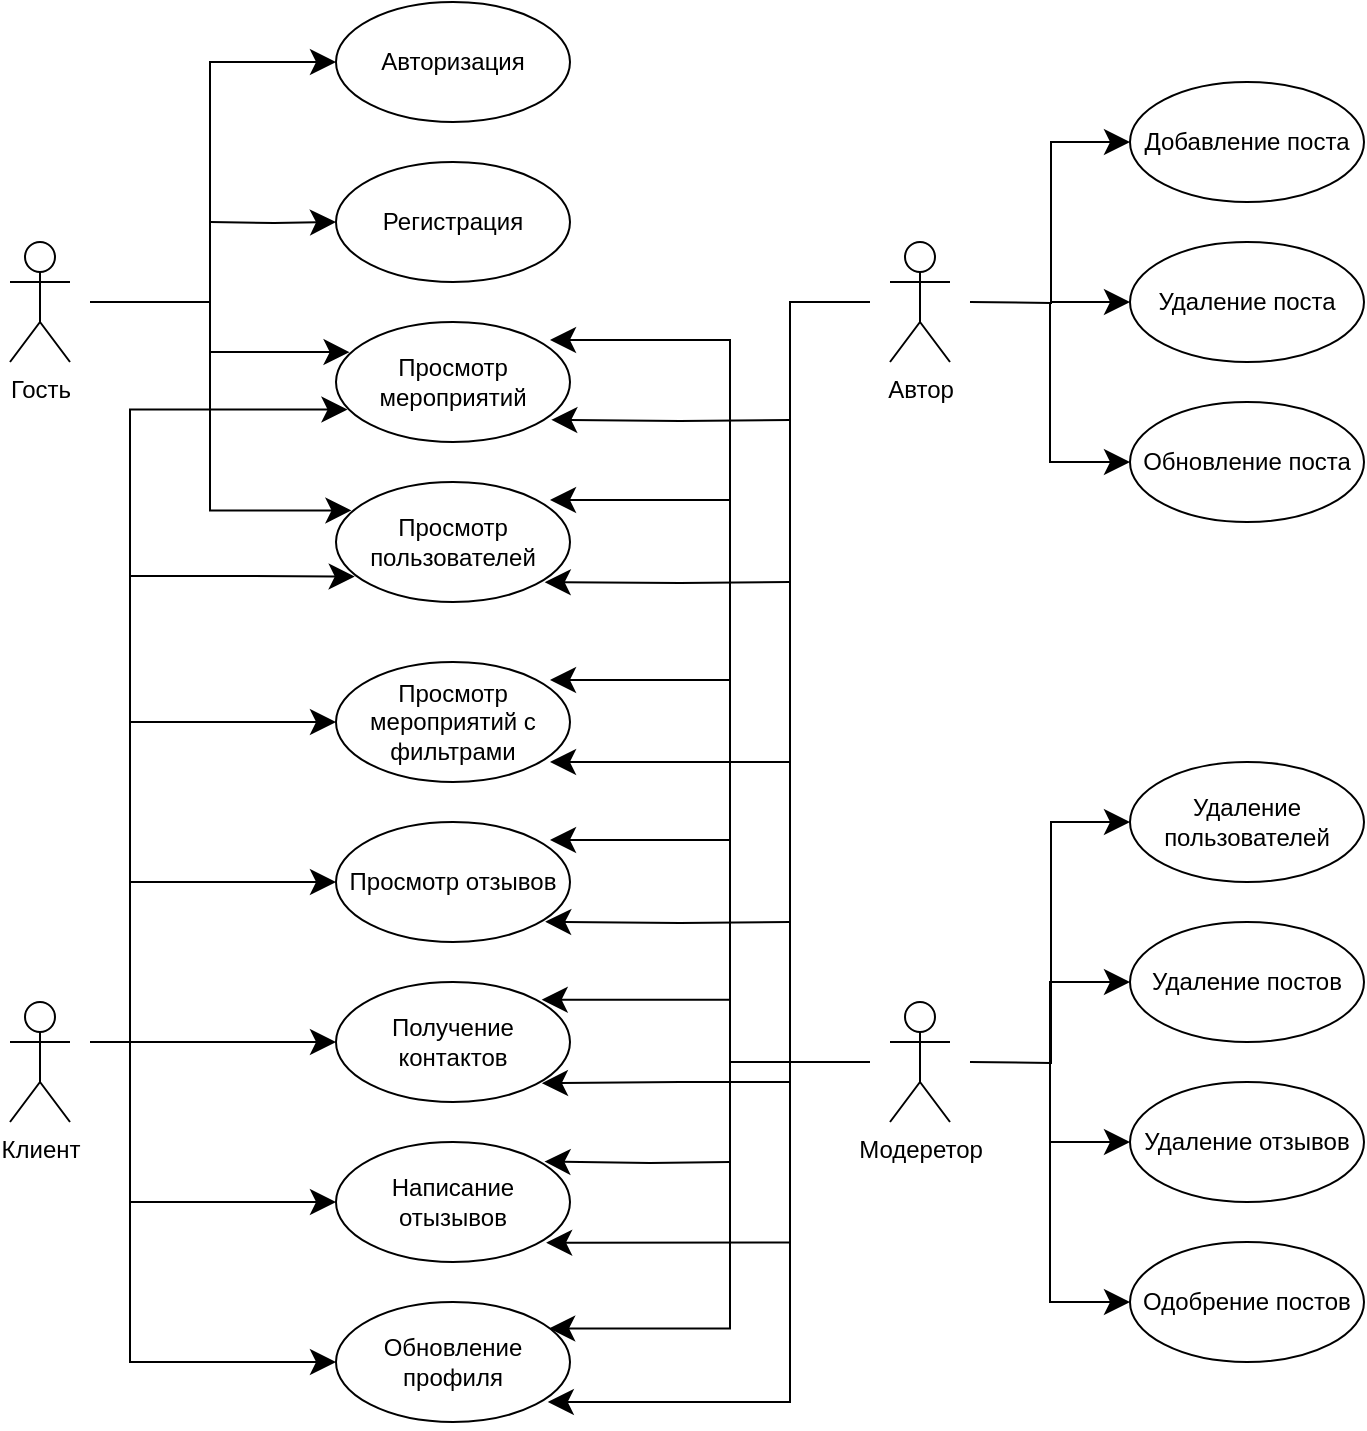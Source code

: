 <mxfile version="20.5.3" type="device" pages="2"><diagram id="mJJqGLY-tvg4qP6r5xAe" name="Use-Case"><mxGraphModel dx="1887" dy="951" grid="1" gridSize="10" guides="1" tooltips="1" connect="1" arrows="1" fold="1" page="1" pageScale="1" pageWidth="827" pageHeight="1169" math="0" shadow="0"><root><mxCell id="0"/><mxCell id="1" parent="0"/><mxCell id="DPF3R3ZALjxUbZkAUMjb-6" style="edgeStyle=orthogonalEdgeStyle;rounded=0;orthogonalLoop=1;jettySize=auto;html=1;entryX=0;entryY=0.5;entryDx=0;entryDy=0;fontSize=14;endArrow=classic;endFill=1;endSize=10;" edge="1" parent="1" target="H9WDdU2ECyKcGZCjMmnf-1"><mxGeometry relative="1" as="geometry"><mxPoint x="110" y="160" as="sourcePoint"/><Array as="points"><mxPoint x="170" y="160"/><mxPoint x="170" y="40"/></Array></mxGeometry></mxCell><mxCell id="DnrsnAbvESjEPeXWFnnx-15" value="Гость" style="shape=umlActor;verticalLabelPosition=bottom;verticalAlign=top;html=1;" parent="1" vertex="1"><mxGeometry x="70" y="130" width="30" height="60" as="geometry"/></mxCell><mxCell id="H9WDdU2ECyKcGZCjMmnf-1" value="Авторизация" style="ellipse;whiteSpace=wrap;html=1;" parent="1" vertex="1"><mxGeometry x="233" y="10" width="117" height="60" as="geometry"/></mxCell><mxCell id="DPF3R3ZALjxUbZkAUMjb-3" value="Регистрация" style="ellipse;whiteSpace=wrap;html=1;" vertex="1" parent="1"><mxGeometry x="233" y="90" width="117" height="60" as="geometry"/></mxCell><mxCell id="DPF3R3ZALjxUbZkAUMjb-4" value="Просмотр мероприятий" style="ellipse;whiteSpace=wrap;html=1;" vertex="1" parent="1"><mxGeometry x="233" y="170" width="117" height="60" as="geometry"/></mxCell><mxCell id="DPF3R3ZALjxUbZkAUMjb-5" value="Просмотр пользователей" style="ellipse;whiteSpace=wrap;html=1;" vertex="1" parent="1"><mxGeometry x="233" y="250" width="117" height="60" as="geometry"/></mxCell><mxCell id="DPF3R3ZALjxUbZkAUMjb-7" value="" style="endArrow=classic;html=1;rounded=0;fontSize=14;endSize=10;entryX=0;entryY=0.5;entryDx=0;entryDy=0;edgeStyle=orthogonalEdgeStyle;" edge="1" parent="1" target="DPF3R3ZALjxUbZkAUMjb-3"><mxGeometry width="50" height="50" relative="1" as="geometry"><mxPoint x="170" y="120" as="sourcePoint"/><mxPoint x="230" y="100" as="targetPoint"/></mxGeometry></mxCell><mxCell id="DPF3R3ZALjxUbZkAUMjb-9" value="" style="endArrow=classic;html=1;rounded=0;fontSize=14;endSize=10;entryX=0.066;entryY=0.237;entryDx=0;entryDy=0;edgeStyle=orthogonalEdgeStyle;entryPerimeter=0;" edge="1" parent="1" target="DPF3R3ZALjxUbZkAUMjb-5"><mxGeometry width="50" height="50" relative="1" as="geometry"><mxPoint x="170" y="160" as="sourcePoint"/><mxPoint x="210" y="220" as="targetPoint"/><Array as="points"><mxPoint x="170" y="264"/></Array></mxGeometry></mxCell><mxCell id="DPF3R3ZALjxUbZkAUMjb-10" value="Клиент" style="shape=umlActor;verticalLabelPosition=bottom;verticalAlign=top;html=1;" vertex="1" parent="1"><mxGeometry x="70" y="510" width="30" height="60" as="geometry"/></mxCell><mxCell id="DPF3R3ZALjxUbZkAUMjb-11" value="Просмотр отзывов" style="ellipse;whiteSpace=wrap;html=1;" vertex="1" parent="1"><mxGeometry x="233" y="420" width="117" height="60" as="geometry"/></mxCell><mxCell id="DPF3R3ZALjxUbZkAUMjb-12" value="Получение контактов" style="ellipse;whiteSpace=wrap;html=1;" vertex="1" parent="1"><mxGeometry x="233" y="500" width="117" height="60" as="geometry"/></mxCell><mxCell id="DPF3R3ZALjxUbZkAUMjb-13" value="Написание отызывов" style="ellipse;whiteSpace=wrap;html=1;" vertex="1" parent="1"><mxGeometry x="233" y="580" width="117" height="60" as="geometry"/></mxCell><mxCell id="DPF3R3ZALjxUbZkAUMjb-14" value="Просмотр мероприятий с фильтрами" style="ellipse;whiteSpace=wrap;html=1;" vertex="1" parent="1"><mxGeometry x="233" y="340" width="117" height="60" as="geometry"/></mxCell><mxCell id="DPF3R3ZALjxUbZkAUMjb-15" value="Обновление профиля" style="ellipse;whiteSpace=wrap;html=1;" vertex="1" parent="1"><mxGeometry x="233" y="660" width="117" height="60" as="geometry"/></mxCell><mxCell id="DPF3R3ZALjxUbZkAUMjb-16" value="" style="endArrow=classic;html=1;rounded=0;fontSize=14;endSize=10;edgeStyle=orthogonalEdgeStyle;entryX=0.049;entryY=0.73;entryDx=0;entryDy=0;entryPerimeter=0;" edge="1" parent="1" target="DPF3R3ZALjxUbZkAUMjb-4"><mxGeometry width="50" height="50" relative="1" as="geometry"><mxPoint x="110" y="530" as="sourcePoint"/><mxPoint x="200" y="240" as="targetPoint"/><Array as="points"><mxPoint x="110" y="530"/><mxPoint x="130" y="530"/><mxPoint x="130" y="214"/></Array></mxGeometry></mxCell><mxCell id="DPF3R3ZALjxUbZkAUMjb-19" value="" style="endArrow=classic;html=1;rounded=0;fontSize=14;endSize=10;entryX=0.058;entryY=0.251;entryDx=0;entryDy=0;edgeStyle=orthogonalEdgeStyle;entryPerimeter=0;" edge="1" parent="1" target="DPF3R3ZALjxUbZkAUMjb-4"><mxGeometry width="50" height="50" relative="1" as="geometry"><mxPoint x="170" y="185" as="sourcePoint"/><mxPoint x="220" y="170" as="targetPoint"/><Array as="points"><mxPoint x="210" y="185"/></Array></mxGeometry></mxCell><mxCell id="DPF3R3ZALjxUbZkAUMjb-20" value="" style="endArrow=classic;html=1;rounded=0;fontSize=14;endSize=10;entryX=0.08;entryY=0.788;entryDx=0;entryDy=0;entryPerimeter=0;edgeStyle=orthogonalEdgeStyle;" edge="1" parent="1" target="DPF3R3ZALjxUbZkAUMjb-5"><mxGeometry width="50" height="50" relative="1" as="geometry"><mxPoint x="130" y="300" as="sourcePoint"/><mxPoint x="150" y="320" as="targetPoint"/><Array as="points"><mxPoint x="130" y="297"/><mxPoint x="182" y="297"/></Array></mxGeometry></mxCell><mxCell id="DPF3R3ZALjxUbZkAUMjb-21" value="" style="endArrow=classic;html=1;rounded=0;fontSize=14;endSize=10;entryX=0;entryY=0.5;entryDx=0;entryDy=0;" edge="1" parent="1" target="DPF3R3ZALjxUbZkAUMjb-14"><mxGeometry width="50" height="50" relative="1" as="geometry"><mxPoint x="130" y="370" as="sourcePoint"/><mxPoint x="290" y="400" as="targetPoint"/></mxGeometry></mxCell><mxCell id="DPF3R3ZALjxUbZkAUMjb-22" value="" style="endArrow=classic;html=1;rounded=0;fontSize=14;endSize=10;entryX=0;entryY=0.5;entryDx=0;entryDy=0;" edge="1" parent="1" target="DPF3R3ZALjxUbZkAUMjb-11"><mxGeometry width="50" height="50" relative="1" as="geometry"><mxPoint x="130" y="450" as="sourcePoint"/><mxPoint x="290" y="470" as="targetPoint"/></mxGeometry></mxCell><mxCell id="DPF3R3ZALjxUbZkAUMjb-23" value="" style="endArrow=classic;html=1;rounded=0;fontSize=14;endSize=10;entryX=0;entryY=0.5;entryDx=0;entryDy=0;" edge="1" parent="1" target="DPF3R3ZALjxUbZkAUMjb-12"><mxGeometry width="50" height="50" relative="1" as="geometry"><mxPoint x="130" y="530" as="sourcePoint"/><mxPoint x="290" y="500" as="targetPoint"/></mxGeometry></mxCell><mxCell id="DPF3R3ZALjxUbZkAUMjb-24" value="" style="endArrow=classic;html=1;rounded=0;fontSize=14;endSize=10;entryX=0;entryY=0.5;entryDx=0;entryDy=0;edgeStyle=orthogonalEdgeStyle;" edge="1" parent="1" target="DPF3R3ZALjxUbZkAUMjb-13"><mxGeometry width="50" height="50" relative="1" as="geometry"><mxPoint x="130" y="530" as="sourcePoint"/><mxPoint x="290" y="600" as="targetPoint"/><Array as="points"><mxPoint x="130" y="610"/></Array></mxGeometry></mxCell><mxCell id="DPF3R3ZALjxUbZkAUMjb-25" value="" style="endArrow=classic;html=1;rounded=0;fontSize=14;endSize=10;entryX=0;entryY=0.5;entryDx=0;entryDy=0;edgeStyle=orthogonalEdgeStyle;" edge="1" parent="1" target="DPF3R3ZALjxUbZkAUMjb-15"><mxGeometry width="50" height="50" relative="1" as="geometry"><mxPoint x="130" y="610" as="sourcePoint"/><mxPoint x="290" y="600" as="targetPoint"/><Array as="points"><mxPoint x="130" y="690"/></Array></mxGeometry></mxCell><mxCell id="DPF3R3ZALjxUbZkAUMjb-26" value="Автор" style="shape=umlActor;verticalLabelPosition=bottom;verticalAlign=top;html=1;" vertex="1" parent="1"><mxGeometry x="510" y="130" width="30" height="60" as="geometry"/></mxCell><mxCell id="DPF3R3ZALjxUbZkAUMjb-29" value="Добавление поста" style="ellipse;whiteSpace=wrap;html=1;" vertex="1" parent="1"><mxGeometry x="630" y="50" width="117" height="60" as="geometry"/></mxCell><mxCell id="DPF3R3ZALjxUbZkAUMjb-32" value="Удаление поста" style="ellipse;whiteSpace=wrap;html=1;" vertex="1" parent="1"><mxGeometry x="630" y="130" width="117" height="60" as="geometry"/></mxCell><mxCell id="DPF3R3ZALjxUbZkAUMjb-33" value="Обновление поста" style="ellipse;whiteSpace=wrap;html=1;" vertex="1" parent="1"><mxGeometry x="630" y="210" width="117" height="60" as="geometry"/></mxCell><mxCell id="DPF3R3ZALjxUbZkAUMjb-34" value="" style="endArrow=classic;html=1;rounded=0;fontSize=14;endSize=10;entryX=0;entryY=0.5;entryDx=0;entryDy=0;edgeStyle=orthogonalEdgeStyle;" edge="1" parent="1" target="DPF3R3ZALjxUbZkAUMjb-29"><mxGeometry width="50" height="50" relative="1" as="geometry"><mxPoint x="550" y="160" as="sourcePoint"/><mxPoint x="470" y="160" as="targetPoint"/></mxGeometry></mxCell><mxCell id="DPF3R3ZALjxUbZkAUMjb-35" value="" style="endArrow=classic;html=1;rounded=0;fontSize=14;endSize=10;entryX=0;entryY=0.5;entryDx=0;entryDy=0;" edge="1" parent="1" target="DPF3R3ZALjxUbZkAUMjb-32"><mxGeometry width="50" height="50" relative="1" as="geometry"><mxPoint x="590" y="160" as="sourcePoint"/><mxPoint x="470" y="160" as="targetPoint"/></mxGeometry></mxCell><mxCell id="DPF3R3ZALjxUbZkAUMjb-36" value="" style="endArrow=classic;html=1;rounded=0;fontSize=14;endSize=10;entryX=0;entryY=0.5;entryDx=0;entryDy=0;edgeStyle=orthogonalEdgeStyle;" edge="1" parent="1" target="DPF3R3ZALjxUbZkAUMjb-33"><mxGeometry width="50" height="50" relative="1" as="geometry"><mxPoint x="590" y="160" as="sourcePoint"/><mxPoint x="470" y="160" as="targetPoint"/><Array as="points"><mxPoint x="590" y="240"/></Array></mxGeometry></mxCell><mxCell id="DPF3R3ZALjxUbZkAUMjb-37" value="" style="endArrow=classic;html=1;rounded=0;fontSize=14;endSize=10;edgeStyle=orthogonalEdgeStyle;entryX=0.905;entryY=0.845;entryDx=0;entryDy=0;entryPerimeter=0;" edge="1" parent="1" target="DPF3R3ZALjxUbZkAUMjb-15"><mxGeometry width="50" height="50" relative="1" as="geometry"><mxPoint x="500" y="160" as="sourcePoint"/><mxPoint x="420" y="290" as="targetPoint"/><Array as="points"><mxPoint x="460" y="160"/><mxPoint x="460" y="710"/><mxPoint x="339" y="710"/></Array></mxGeometry></mxCell><mxCell id="DPF3R3ZALjxUbZkAUMjb-38" value="" style="endArrow=classic;html=1;rounded=0;fontSize=14;endSize=10;edgeStyle=orthogonalEdgeStyle;entryX=0.898;entryY=0.839;entryDx=0;entryDy=0;entryPerimeter=0;" edge="1" parent="1" target="DPF3R3ZALjxUbZkAUMjb-13"><mxGeometry width="50" height="50" relative="1" as="geometry"><mxPoint x="460" y="620" as="sourcePoint"/><mxPoint x="340" y="630" as="targetPoint"/><Array as="points"><mxPoint x="460" y="630"/></Array></mxGeometry></mxCell><mxCell id="DPF3R3ZALjxUbZkAUMjb-39" value="Модеретор" style="shape=umlActor;verticalLabelPosition=bottom;verticalAlign=top;html=1;" vertex="1" parent="1"><mxGeometry x="510" y="510" width="30" height="60" as="geometry"/></mxCell><mxCell id="DPF3R3ZALjxUbZkAUMjb-41" value="Удаление пользователей" style="ellipse;whiteSpace=wrap;html=1;" vertex="1" parent="1"><mxGeometry x="630" y="390" width="117" height="60" as="geometry"/></mxCell><mxCell id="DPF3R3ZALjxUbZkAUMjb-42" value="Удаление постов" style="ellipse;whiteSpace=wrap;html=1;" vertex="1" parent="1"><mxGeometry x="630" y="470" width="117" height="60" as="geometry"/></mxCell><mxCell id="DPF3R3ZALjxUbZkAUMjb-43" value="Удаление отзывов" style="ellipse;whiteSpace=wrap;html=1;" vertex="1" parent="1"><mxGeometry x="630" y="550" width="117" height="60" as="geometry"/></mxCell><mxCell id="DPF3R3ZALjxUbZkAUMjb-44" value="Одобрение постов" style="ellipse;whiteSpace=wrap;html=1;" vertex="1" parent="1"><mxGeometry x="630" y="630" width="117" height="60" as="geometry"/></mxCell><mxCell id="DPF3R3ZALjxUbZkAUMjb-45" value="" style="endArrow=classic;html=1;rounded=0;fontSize=14;endSize=10;entryX=0;entryY=0.5;entryDx=0;entryDy=0;edgeStyle=orthogonalEdgeStyle;" edge="1" parent="1" target="DPF3R3ZALjxUbZkAUMjb-41"><mxGeometry width="50" height="50" relative="1" as="geometry"><mxPoint x="550" y="540" as="sourcePoint"/><mxPoint x="430" y="460" as="targetPoint"/></mxGeometry></mxCell><mxCell id="DPF3R3ZALjxUbZkAUMjb-46" value="" style="endArrow=classic;html=1;rounded=0;fontSize=14;endSize=10;entryX=0;entryY=0.5;entryDx=0;entryDy=0;edgeStyle=orthogonalEdgeStyle;" edge="1" parent="1" target="DPF3R3ZALjxUbZkAUMjb-42"><mxGeometry width="50" height="50" relative="1" as="geometry"><mxPoint x="590" y="540" as="sourcePoint"/><mxPoint x="430" y="350" as="targetPoint"/><Array as="points"><mxPoint x="590" y="500"/></Array></mxGeometry></mxCell><mxCell id="DPF3R3ZALjxUbZkAUMjb-47" value="" style="endArrow=classic;html=1;rounded=0;fontSize=14;endSize=10;entryX=0;entryY=0.5;entryDx=0;entryDy=0;edgeStyle=orthogonalEdgeStyle;" edge="1" parent="1" target="DPF3R3ZALjxUbZkAUMjb-43"><mxGeometry width="50" height="50" relative="1" as="geometry"><mxPoint x="590" y="540" as="sourcePoint"/><mxPoint x="380" y="400" as="targetPoint"/><Array as="points"><mxPoint x="590" y="580"/></Array></mxGeometry></mxCell><mxCell id="DPF3R3ZALjxUbZkAUMjb-48" value="" style="endArrow=classic;html=1;rounded=0;fontSize=14;endSize=10;entryX=0;entryY=0.5;entryDx=0;entryDy=0;edgeStyle=orthogonalEdgeStyle;" edge="1" parent="1" target="DPF3R3ZALjxUbZkAUMjb-44"><mxGeometry width="50" height="50" relative="1" as="geometry"><mxPoint x="590" y="580" as="sourcePoint"/><mxPoint x="380" y="560" as="targetPoint"/><Array as="points"><mxPoint x="590" y="660"/></Array></mxGeometry></mxCell><mxCell id="DPF3R3ZALjxUbZkAUMjb-49" value="" style="endArrow=classic;html=1;rounded=0;fontSize=14;endSize=10;edgeStyle=orthogonalEdgeStyle;entryX=0.88;entryY=0.843;entryDx=0;entryDy=0;entryPerimeter=0;" edge="1" parent="1" target="DPF3R3ZALjxUbZkAUMjb-12"><mxGeometry width="50" height="50" relative="1" as="geometry"><mxPoint x="460" y="540" as="sourcePoint"/><mxPoint x="360" y="470" as="targetPoint"/><Array as="points"><mxPoint x="460" y="550"/><mxPoint x="405" y="550"/></Array></mxGeometry></mxCell><mxCell id="DPF3R3ZALjxUbZkAUMjb-50" value="" style="endArrow=classic;html=1;rounded=0;fontSize=14;endSize=10;entryX=0.894;entryY=0.831;entryDx=0;entryDy=0;entryPerimeter=0;edgeStyle=orthogonalEdgeStyle;" edge="1" parent="1" target="DPF3R3ZALjxUbZkAUMjb-11"><mxGeometry width="50" height="50" relative="1" as="geometry"><mxPoint x="460" y="470" as="sourcePoint"/><mxPoint x="370" y="440" as="targetPoint"/></mxGeometry></mxCell><mxCell id="DPF3R3ZALjxUbZkAUMjb-51" value="" style="endArrow=classic;html=1;rounded=0;fontSize=14;endSize=10;edgeStyle=orthogonalEdgeStyle;" edge="1" parent="1"><mxGeometry width="50" height="50" relative="1" as="geometry"><mxPoint x="460" y="390" as="sourcePoint"/><mxPoint x="340" y="390" as="targetPoint"/></mxGeometry></mxCell><mxCell id="DPF3R3ZALjxUbZkAUMjb-52" value="" style="endArrow=classic;html=1;rounded=0;fontSize=14;endSize=10;entryX=0.892;entryY=0.835;entryDx=0;entryDy=0;edgeStyle=orthogonalEdgeStyle;entryPerimeter=0;" edge="1" parent="1" target="DPF3R3ZALjxUbZkAUMjb-5"><mxGeometry width="50" height="50" relative="1" as="geometry"><mxPoint x="460" y="300" as="sourcePoint"/><mxPoint x="370" y="250" as="targetPoint"/></mxGeometry></mxCell><mxCell id="DPF3R3ZALjxUbZkAUMjb-53" value="" style="endArrow=classic;html=1;rounded=0;fontSize=14;endSize=10;entryX=0.92;entryY=0.815;entryDx=0;entryDy=0;entryPerimeter=0;edgeStyle=orthogonalEdgeStyle;" edge="1" parent="1" target="DPF3R3ZALjxUbZkAUMjb-4"><mxGeometry width="50" height="50" relative="1" as="geometry"><mxPoint x="460" y="219" as="sourcePoint"/><mxPoint x="410" y="160" as="targetPoint"/></mxGeometry></mxCell><mxCell id="DPF3R3ZALjxUbZkAUMjb-54" value="" style="endArrow=classic;html=1;rounded=0;fontSize=14;endSize=10;entryX=0.911;entryY=0.22;entryDx=0;entryDy=0;entryPerimeter=0;edgeStyle=orthogonalEdgeStyle;" edge="1" parent="1" target="DPF3R3ZALjxUbZkAUMjb-15"><mxGeometry width="50" height="50" relative="1" as="geometry"><mxPoint x="500" y="540" as="sourcePoint"/><mxPoint x="380" y="430" as="targetPoint"/><Array as="points"><mxPoint x="430" y="540"/><mxPoint x="430" y="673"/></Array></mxGeometry></mxCell><mxCell id="DPF3R3ZALjxUbZkAUMjb-55" value="" style="endArrow=classic;html=1;rounded=0;fontSize=14;endSize=10;entryX=0.891;entryY=0.163;entryDx=0;entryDy=0;entryPerimeter=0;edgeStyle=orthogonalEdgeStyle;" edge="1" parent="1" target="DPF3R3ZALjxUbZkAUMjb-13"><mxGeometry width="50" height="50" relative="1" as="geometry"><mxPoint x="430" y="590" as="sourcePoint"/><mxPoint x="380" y="540" as="targetPoint"/></mxGeometry></mxCell><mxCell id="DPF3R3ZALjxUbZkAUMjb-56" value="" style="endArrow=classic;html=1;rounded=0;fontSize=14;endSize=10;edgeStyle=orthogonalEdgeStyle;entryX=0.879;entryY=0.148;entryDx=0;entryDy=0;entryPerimeter=0;" edge="1" parent="1" target="DPF3R3ZALjxUbZkAUMjb-12"><mxGeometry width="50" height="50" relative="1" as="geometry"><mxPoint x="430" y="540" as="sourcePoint"/><mxPoint x="340" y="510" as="targetPoint"/><Array as="points"><mxPoint x="430" y="509"/></Array></mxGeometry></mxCell><mxCell id="DPF3R3ZALjxUbZkAUMjb-57" value="" style="endArrow=classic;html=1;rounded=0;fontSize=14;endSize=10;edgeStyle=orthogonalEdgeStyle;" edge="1" parent="1"><mxGeometry width="50" height="50" relative="1" as="geometry"><mxPoint x="430" y="510" as="sourcePoint"/><mxPoint x="340" y="429" as="targetPoint"/><Array as="points"><mxPoint x="430" y="429"/></Array></mxGeometry></mxCell><mxCell id="DPF3R3ZALjxUbZkAUMjb-58" value="" style="endArrow=classic;html=1;rounded=0;fontSize=14;endSize=10;edgeStyle=orthogonalEdgeStyle;" edge="1" parent="1"><mxGeometry width="50" height="50" relative="1" as="geometry"><mxPoint x="430" y="430" as="sourcePoint"/><mxPoint x="340" y="349" as="targetPoint"/><Array as="points"><mxPoint x="430" y="349"/></Array></mxGeometry></mxCell><mxCell id="DPF3R3ZALjxUbZkAUMjb-59" value="" style="endArrow=classic;html=1;rounded=0;fontSize=14;endSize=10;edgeStyle=orthogonalEdgeStyle;" edge="1" parent="1"><mxGeometry width="50" height="50" relative="1" as="geometry"><mxPoint x="430" y="350" as="sourcePoint"/><mxPoint x="340" y="259" as="targetPoint"/><Array as="points"><mxPoint x="430" y="259"/></Array></mxGeometry></mxCell><mxCell id="DPF3R3ZALjxUbZkAUMjb-60" value="" style="endArrow=classic;html=1;rounded=0;fontSize=14;endSize=10;edgeStyle=orthogonalEdgeStyle;" edge="1" parent="1"><mxGeometry width="50" height="50" relative="1" as="geometry"><mxPoint x="430" y="260" as="sourcePoint"/><mxPoint x="340" y="179" as="targetPoint"/><Array as="points"><mxPoint x="430" y="179"/></Array></mxGeometry></mxCell></root></mxGraphModel></diagram><diagram id="2KIcS-_lFjLLvpMBhp3V" name="ER-диаграмма"><mxGraphModel dx="1038" dy="1692" grid="1" gridSize="10" guides="1" tooltips="1" connect="1" arrows="1" fold="1" page="1" pageScale="1" pageWidth="827" pageHeight="1169" math="0" shadow="0"><root><mxCell id="0"/><mxCell id="1" parent="0"/><mxCell id="s0-06jb42-zv2DO-l2ON-69" style="edgeStyle=orthogonalEdgeStyle;rounded=0;orthogonalLoop=1;jettySize=auto;html=1;exitX=0.25;exitY=0;exitDx=0;exitDy=0;entryX=0.5;entryY=1;entryDx=0;entryDy=0;endArrow=none;endFill=0;" parent="1" source="s0-06jb42-zv2DO-l2ON-8" target="s0-06jb42-zv2DO-l2ON-46" edge="1"><mxGeometry relative="1" as="geometry"/></mxCell><mxCell id="--uXwlofe66z98HREE88-7" style="edgeStyle=orthogonalEdgeStyle;rounded=0;orthogonalLoop=1;jettySize=auto;html=1;entryX=0;entryY=0.5;entryDx=0;entryDy=0;endArrow=none;endFill=0;" parent="1" target="s0-06jb42-zv2DO-l2ON-41" edge="1"><mxGeometry relative="1" as="geometry"><mxPoint x="1460" y="600" as="sourcePoint"/></mxGeometry></mxCell><mxCell id="--uXwlofe66z98HREE88-8" style="edgeStyle=orthogonalEdgeStyle;rounded=0;orthogonalLoop=1;jettySize=auto;html=1;entryX=0;entryY=0.5;entryDx=0;entryDy=0;endArrow=none;endFill=0;" parent="1" target="s0-06jb42-zv2DO-l2ON-12" edge="1"><mxGeometry relative="1" as="geometry"><mxPoint x="1460" y="520" as="sourcePoint"/></mxGeometry></mxCell><mxCell id="--uXwlofe66z98HREE88-9" style="edgeStyle=orthogonalEdgeStyle;rounded=0;orthogonalLoop=1;jettySize=auto;html=1;entryX=0;entryY=0.5;entryDx=0;entryDy=0;endArrow=none;endFill=0;" parent="1" target="s0-06jb42-zv2DO-l2ON-11" edge="1"><mxGeometry relative="1" as="geometry"><mxPoint x="1460" y="440" as="sourcePoint"/></mxGeometry></mxCell><mxCell id="--uXwlofe66z98HREE88-10" style="edgeStyle=orthogonalEdgeStyle;rounded=0;orthogonalLoop=1;jettySize=auto;html=1;entryX=0;entryY=0.5;entryDx=0;entryDy=0;endArrow=none;endFill=0;" parent="1" target="s0-06jb42-zv2DO-l2ON-10" edge="1"><mxGeometry relative="1" as="geometry"><mxPoint x="1460" y="360" as="sourcePoint"/></mxGeometry></mxCell><mxCell id="--uXwlofe66z98HREE88-11" style="edgeStyle=orthogonalEdgeStyle;rounded=0;orthogonalLoop=1;jettySize=auto;html=1;exitX=1;exitY=0.5;exitDx=0;exitDy=0;entryX=0;entryY=0.5;entryDx=0;entryDy=0;endArrow=none;endFill=0;" parent="1" source="s0-06jb42-zv2DO-l2ON-8" target="s0-06jb42-zv2DO-l2ON-9" edge="1"><mxGeometry relative="1" as="geometry"><Array as="points"><mxPoint x="1460" y="630"/><mxPoint x="1460" y="280"/></Array></mxGeometry></mxCell><mxCell id="--uXwlofe66z98HREE88-12" style="edgeStyle=orthogonalEdgeStyle;rounded=0;orthogonalLoop=1;jettySize=auto;html=1;exitX=0.5;exitY=1;exitDx=0;exitDy=0;endArrow=none;endFill=0;entryX=1;entryY=0.5;entryDx=0;entryDy=0;" parent="1" source="s0-06jb42-zv2DO-l2ON-8" target="s0-06jb42-zv2DO-l2ON-33" edge="1"><mxGeometry relative="1" as="geometry"><mxPoint x="1420" y="1070" as="targetPoint"/></mxGeometry></mxCell><mxCell id="rX3kvn7vVtxspI-L9nKx-1" style="edgeStyle=orthogonalEdgeStyle;rounded=0;orthogonalLoop=1;jettySize=auto;html=1;exitX=0.5;exitY=0;exitDx=0;exitDy=0;entryX=0.5;entryY=1;entryDx=0;entryDy=0;endArrow=none;endFill=0;" parent="1" source="s0-06jb42-zv2DO-l2ON-8" target="s0-06jb42-zv2DO-l2ON-63" edge="1"><mxGeometry relative="1" as="geometry"/></mxCell><mxCell id="s0-06jb42-zv2DO-l2ON-8" value="Автор" style="rounded=0;whiteSpace=wrap;html=1;" parent="1" vertex="1"><mxGeometry x="1300" y="600" width="120" height="60" as="geometry"/></mxCell><mxCell id="s0-06jb42-zv2DO-l2ON-9" value="Фамилия" style="ellipse;whiteSpace=wrap;html=1;" parent="1" vertex="1"><mxGeometry x="1491" y="250" width="106" height="60" as="geometry"/></mxCell><mxCell id="s0-06jb42-zv2DO-l2ON-10" value="Имя" style="ellipse;whiteSpace=wrap;html=1;" parent="1" vertex="1"><mxGeometry x="1491" y="330" width="106" height="60" as="geometry"/></mxCell><mxCell id="s0-06jb42-zv2DO-l2ON-11" value="Логин" style="ellipse;whiteSpace=wrap;html=1;" parent="1" vertex="1"><mxGeometry x="1491" y="410" width="106" height="60" as="geometry"/></mxCell><mxCell id="s0-06jb42-zv2DO-l2ON-12" value="Пароль" style="ellipse;whiteSpace=wrap;html=1;" parent="1" vertex="1"><mxGeometry x="1491" y="490" width="106" height="60" as="geometry"/></mxCell><mxCell id="s0-06jb42-zv2DO-l2ON-13" style="edgeStyle=orthogonalEdgeStyle;rounded=0;orthogonalLoop=1;jettySize=auto;html=1;entryX=0;entryY=0.5;entryDx=0;entryDy=0;endArrow=none;endFill=0;" parent="1" target="s0-06jb42-zv2DO-l2ON-29" edge="1"><mxGeometry relative="1" as="geometry"><mxPoint x="1080" y="710" as="sourcePoint"/></mxGeometry></mxCell><mxCell id="s0-06jb42-zv2DO-l2ON-14" style="edgeStyle=orthogonalEdgeStyle;rounded=0;orthogonalLoop=1;jettySize=auto;html=1;entryX=0;entryY=0.5;entryDx=0;entryDy=0;endArrow=none;endFill=0;" parent="1" target="s0-06jb42-zv2DO-l2ON-30" edge="1"><mxGeometry relative="1" as="geometry"><mxPoint x="1080" y="790" as="sourcePoint"/></mxGeometry></mxCell><mxCell id="s0-06jb42-zv2DO-l2ON-15" style="edgeStyle=orthogonalEdgeStyle;rounded=0;orthogonalLoop=1;jettySize=auto;html=1;entryX=0;entryY=0.5;entryDx=0;entryDy=0;endArrow=none;endFill=0;" parent="1" target="s0-06jb42-zv2DO-l2ON-31" edge="1"><mxGeometry relative="1" as="geometry"><mxPoint x="1080" y="870" as="sourcePoint"/></mxGeometry></mxCell><mxCell id="s0-06jb42-zv2DO-l2ON-16" style="edgeStyle=orthogonalEdgeStyle;rounded=0;orthogonalLoop=1;jettySize=auto;html=1;entryX=0;entryY=0.5;entryDx=0;entryDy=0;endArrow=none;endFill=0;" parent="1" target="s0-06jb42-zv2DO-l2ON-32" edge="1"><mxGeometry relative="1" as="geometry"><mxPoint x="1080" y="950" as="sourcePoint"/></mxGeometry></mxCell><mxCell id="s0-06jb42-zv2DO-l2ON-18" style="edgeStyle=orthogonalEdgeStyle;rounded=0;orthogonalLoop=1;jettySize=auto;html=1;exitX=0.5;exitY=1;exitDx=0;exitDy=0;entryX=0;entryY=0.5;entryDx=0;entryDy=0;endArrow=none;endFill=0;" parent="1" source="s0-06jb42-zv2DO-l2ON-21" target="s0-06jb42-zv2DO-l2ON-40" edge="1"><mxGeometry relative="1" as="geometry"><Array as="points"><mxPoint x="1080" y="660"/><mxPoint x="1080" y="1030"/></Array></mxGeometry></mxCell><mxCell id="s0-06jb42-zv2DO-l2ON-68" style="edgeStyle=orthogonalEdgeStyle;rounded=0;orthogonalLoop=1;jettySize=auto;html=1;exitX=0.5;exitY=0;exitDx=0;exitDy=0;endArrow=none;endFill=0;entryX=0.5;entryY=1;entryDx=0;entryDy=0;" parent="1" source="s0-06jb42-zv2DO-l2ON-21" target="s0-06jb42-zv2DO-l2ON-37" edge="1"><mxGeometry relative="1" as="geometry"><mxPoint x="1070" y="510" as="targetPoint"/></mxGeometry></mxCell><mxCell id="--uXwlofe66z98HREE88-1" style="edgeStyle=orthogonalEdgeStyle;rounded=0;orthogonalLoop=1;jettySize=auto;html=1;exitX=1;exitY=0.5;exitDx=0;exitDy=0;entryX=0.5;entryY=1;entryDx=0;entryDy=0;endArrow=none;endFill=0;" parent="1" source="s0-06jb42-zv2DO-l2ON-21" target="s0-06jb42-zv2DO-l2ON-53" edge="1"><mxGeometry relative="1" as="geometry"><Array as="points"><mxPoint x="1280" y="630"/><mxPoint x="1280" y="220"/></Array></mxGeometry></mxCell><mxCell id="s0-06jb42-zv2DO-l2ON-21" value="Клиент" style="rounded=0;whiteSpace=wrap;html=1;" parent="1" vertex="1"><mxGeometry x="1024" y="600" width="120" height="60" as="geometry"/></mxCell><mxCell id="s0-06jb42-zv2DO-l2ON-70" style="edgeStyle=orthogonalEdgeStyle;rounded=0;orthogonalLoop=1;jettySize=auto;html=1;exitX=0.75;exitY=0;exitDx=0;exitDy=0;entryX=0.5;entryY=1;entryDx=0;entryDy=0;endArrow=none;endFill=0;" parent="1" source="s0-06jb42-zv2DO-l2ON-25" target="s0-06jb42-zv2DO-l2ON-46" edge="1"><mxGeometry relative="1" as="geometry"/></mxCell><mxCell id="--uXwlofe66z98HREE88-13" style="edgeStyle=orthogonalEdgeStyle;rounded=0;orthogonalLoop=1;jettySize=auto;html=1;exitX=0;exitY=0.5;exitDx=0;exitDy=0;entryX=1;entryY=0.5;entryDx=0;entryDy=0;endArrow=none;endFill=0;" parent="1" source="s0-06jb42-zv2DO-l2ON-25" target="s0-06jb42-zv2DO-l2ON-39" edge="1"><mxGeometry relative="1" as="geometry"><Array as="points"><mxPoint x="760" y="630"/><mxPoint x="760" y="585"/></Array></mxGeometry></mxCell><mxCell id="6M4sgSFuH1VTIgAGDmi8-1" style="edgeStyle=orthogonalEdgeStyle;rounded=0;orthogonalLoop=1;jettySize=auto;html=1;exitX=0.5;exitY=0;exitDx=0;exitDy=0;entryX=0.5;entryY=1;entryDx=0;entryDy=0;endArrow=none;endFill=0;" parent="1" source="s0-06jb42-zv2DO-l2ON-25" target="s0-06jb42-zv2DO-l2ON-35" edge="1"><mxGeometry relative="1" as="geometry"/></mxCell><mxCell id="s0-06jb42-zv2DO-l2ON-25" value="Модератор" style="rounded=0;whiteSpace=wrap;html=1;" parent="1" vertex="1"><mxGeometry x="780" y="600" width="120" height="60" as="geometry"/></mxCell><mxCell id="--uXwlofe66z98HREE88-3" style="edgeStyle=orthogonalEdgeStyle;rounded=0;orthogonalLoop=1;jettySize=auto;html=1;exitX=0.5;exitY=0;exitDx=0;exitDy=0;entryX=0;entryY=0.5;entryDx=0;entryDy=0;endArrow=none;endFill=0;" parent="1" source="s0-06jb42-zv2DO-l2ON-28" target="s0-06jb42-zv2DO-l2ON-53" edge="1"><mxGeometry relative="1" as="geometry"/></mxCell><mxCell id="ml6H9-sv9VoQJmshsV9k-6" style="edgeStyle=orthogonalEdgeStyle;rounded=0;orthogonalLoop=1;jettySize=auto;html=1;exitX=0.25;exitY=0;exitDx=0;exitDy=0;entryX=1;entryY=0.5;entryDx=0;entryDy=0;fontSize=12;endArrow=none;endFill=0;startSize=6;endSize=12;" parent="1" source="s0-06jb42-zv2DO-l2ON-28" target="ml6H9-sv9VoQJmshsV9k-5" edge="1"><mxGeometry relative="1" as="geometry"><Array as="points"><mxPoint x="1050" y="270"/><mxPoint x="1050" y="200"/></Array></mxGeometry></mxCell><mxCell id="s0-06jb42-zv2DO-l2ON-28" value="Пост" style="rounded=0;whiteSpace=wrap;html=1;" parent="1" vertex="1"><mxGeometry x="1024" y="270" width="120" height="60" as="geometry"/></mxCell><mxCell id="s0-06jb42-zv2DO-l2ON-29" value="ID" style="ellipse;whiteSpace=wrap;html=1;" parent="1" vertex="1"><mxGeometry x="1114" y="680" width="106" height="60" as="geometry"/></mxCell><mxCell id="s0-06jb42-zv2DO-l2ON-30" value="Фамилия" style="ellipse;whiteSpace=wrap;html=1;" parent="1" vertex="1"><mxGeometry x="1114" y="760" width="106" height="60" as="geometry"/></mxCell><mxCell id="s0-06jb42-zv2DO-l2ON-31" value="Имя" style="ellipse;whiteSpace=wrap;html=1;" parent="1" vertex="1"><mxGeometry x="1114" y="840" width="106" height="60" as="geometry"/></mxCell><mxCell id="s0-06jb42-zv2DO-l2ON-32" value="Логин" style="ellipse;whiteSpace=wrap;html=1;" parent="1" vertex="1"><mxGeometry x="1114" y="920" width="106" height="60" as="geometry"/></mxCell><mxCell id="--uXwlofe66z98HREE88-15" style="edgeStyle=orthogonalEdgeStyle;rounded=0;orthogonalLoop=1;jettySize=auto;html=1;exitX=0;exitY=0.5;exitDx=0;exitDy=0;entryX=0.5;entryY=1;entryDx=0;entryDy=0;endArrow=none;endFill=0;" parent="1" source="s0-06jb42-zv2DO-l2ON-33" target="s0-06jb42-zv2DO-l2ON-25" edge="1"><mxGeometry relative="1" as="geometry"/></mxCell><mxCell id="s0-06jb42-zv2DO-l2ON-33" value="Предлагает" style="shape=rhombus;perimeter=rhombusPerimeter;whiteSpace=wrap;html=1;align=center;" parent="1" vertex="1"><mxGeometry x="1024" y="1169" width="133" height="80" as="geometry"/></mxCell><mxCell id="6M4sgSFuH1VTIgAGDmi8-4" style="edgeStyle=orthogonalEdgeStyle;rounded=0;orthogonalLoop=1;jettySize=auto;html=1;exitX=1;exitY=0.5;exitDx=0;exitDy=0;entryX=0;entryY=0.5;entryDx=0;entryDy=0;endArrow=none;endFill=0;" parent="1" source="s0-06jb42-zv2DO-l2ON-35" target="s0-06jb42-zv2DO-l2ON-28" edge="1"><mxGeometry relative="1" as="geometry"/></mxCell><mxCell id="s0-06jb42-zv2DO-l2ON-35" value="Выкладывает" style="shape=rhombus;perimeter=rhombusPerimeter;whiteSpace=wrap;html=1;align=center;" parent="1" vertex="1"><mxGeometry x="773.5" y="260" width="133" height="80" as="geometry"/></mxCell><mxCell id="s0-06jb42-zv2DO-l2ON-74" style="edgeStyle=orthogonalEdgeStyle;rounded=0;orthogonalLoop=1;jettySize=auto;html=1;exitX=0.5;exitY=0;exitDx=0;exitDy=0;entryX=0.5;entryY=1;entryDx=0;entryDy=0;endArrow=none;endFill=0;" parent="1" source="s0-06jb42-zv2DO-l2ON-37" target="s0-06jb42-zv2DO-l2ON-28" edge="1"><mxGeometry relative="1" as="geometry"/></mxCell><mxCell id="s0-06jb42-zv2DO-l2ON-37" value="Смотрит" style="shape=rhombus;perimeter=rhombusPerimeter;whiteSpace=wrap;html=1;align=center;" parent="1" vertex="1"><mxGeometry x="920" y="410" width="133" height="80" as="geometry"/></mxCell><mxCell id="OTdS_5KPNULUA2tpwADn-2" style="edgeStyle=orthogonalEdgeStyle;rounded=0;orthogonalLoop=1;jettySize=auto;html=1;exitX=1;exitY=0.5;exitDx=0;exitDy=0;endArrow=none;endFill=0;" parent="1" source="s0-06jb42-zv2DO-l2ON-38" edge="1"><mxGeometry relative="1" as="geometry"><mxPoint x="760" y="590" as="targetPoint"/></mxGeometry></mxCell><mxCell id="s0-06jb42-zv2DO-l2ON-38" value="Логин" style="ellipse;whiteSpace=wrap;html=1;" parent="1" vertex="1"><mxGeometry x="630" y="470" width="106" height="60" as="geometry"/></mxCell><mxCell id="s0-06jb42-zv2DO-l2ON-39" value="Пароль" style="ellipse;whiteSpace=wrap;html=1;" parent="1" vertex="1"><mxGeometry x="630" y="555" width="106" height="60" as="geometry"/></mxCell><mxCell id="s0-06jb42-zv2DO-l2ON-40" value="Пароль" style="ellipse;whiteSpace=wrap;html=1;" parent="1" vertex="1"><mxGeometry x="1114" y="1000" width="106" height="60" as="geometry"/></mxCell><mxCell id="s0-06jb42-zv2DO-l2ON-41" value="Город" style="ellipse;whiteSpace=wrap;html=1;" parent="1" vertex="1"><mxGeometry x="1491" y="570" width="106" height="60" as="geometry"/></mxCell><mxCell id="s0-06jb42-zv2DO-l2ON-43" value="N" style="text;html=1;strokeColor=none;fillColor=none;align=center;verticalAlign=middle;whiteSpace=wrap;rounded=0;" parent="1" vertex="1"><mxGeometry x="1070" y="330" width="60" height="30" as="geometry"/></mxCell><mxCell id="s0-06jb42-zv2DO-l2ON-75" style="edgeStyle=orthogonalEdgeStyle;rounded=0;orthogonalLoop=1;jettySize=auto;html=1;exitX=0.5;exitY=0;exitDx=0;exitDy=0;endArrow=none;endFill=0;" parent="1" source="s0-06jb42-zv2DO-l2ON-46" edge="1"><mxGeometry relative="1" as="geometry"><mxPoint x="1084" y="370" as="targetPoint"/><Array as="points"><mxPoint x="1186" y="370"/></Array></mxGeometry></mxCell><mxCell id="s0-06jb42-zv2DO-l2ON-46" value="Пишет отзыв" style="shape=rhombus;perimeter=rhombusPerimeter;whiteSpace=wrap;html=1;align=center;" parent="1" vertex="1"><mxGeometry x="1120" y="410" width="133" height="80" as="geometry"/></mxCell><mxCell id="--uXwlofe66z98HREE88-5" style="edgeStyle=orthogonalEdgeStyle;rounded=0;orthogonalLoop=1;jettySize=auto;html=1;entryX=0;entryY=0.5;entryDx=0;entryDy=0;endArrow=none;endFill=0;" parent="1" target="s0-06jb42-zv2DO-l2ON-56" edge="1"><mxGeometry relative="1" as="geometry"><mxPoint x="1280" y="-50" as="sourcePoint"/></mxGeometry></mxCell><mxCell id="--uXwlofe66z98HREE88-6" style="edgeStyle=orthogonalEdgeStyle;rounded=0;orthogonalLoop=1;jettySize=auto;html=1;exitX=0.515;exitY=-0.004;exitDx=0;exitDy=0;entryX=0;entryY=0.5;entryDx=0;entryDy=0;endArrow=none;endFill=0;exitPerimeter=0;" parent="1" source="s0-06jb42-zv2DO-l2ON-51" target="s0-06jb42-zv2DO-l2ON-55" edge="1"><mxGeometry relative="1" as="geometry"><Array as="points"><mxPoint x="1280" y="-130"/></Array></mxGeometry></mxCell><mxCell id="s0-06jb42-zv2DO-l2ON-51" value="Отзыв" style="shape=ext;margin=3;double=1;whiteSpace=wrap;html=1;align=center;" parent="1" vertex="1"><mxGeometry x="1218.25" y="20" width="120" height="60" as="geometry"/></mxCell><mxCell id="s0-06jb42-zv2DO-l2ON-52" style="edgeStyle=orthogonalEdgeStyle;rounded=0;orthogonalLoop=1;jettySize=auto;html=1;exitX=0.5;exitY=0;exitDx=0;exitDy=0;entryX=0.5;entryY=1;entryDx=0;entryDy=0;endArrow=none;endFill=0;shape=link;" parent="1" source="s0-06jb42-zv2DO-l2ON-53" target="s0-06jb42-zv2DO-l2ON-51" edge="1"><mxGeometry relative="1" as="geometry"><mxPoint x="1540" y="20" as="sourcePoint"/></mxGeometry></mxCell><mxCell id="s0-06jb42-zv2DO-l2ON-53" value="Имеет" style="shape=rhombus;double=1;perimeter=rhombusPerimeter;whiteSpace=wrap;html=1;align=center;" parent="1" vertex="1"><mxGeometry x="1210" y="140" width="136.5" height="80" as="geometry"/></mxCell><mxCell id="s0-06jb42-zv2DO-l2ON-54" value="1" style="text;html=1;strokeColor=none;fillColor=none;align=center;verticalAlign=middle;whiteSpace=wrap;rounded=0;" parent="1" vertex="1"><mxGeometry x="1030" y="570" width="60" height="30" as="geometry"/></mxCell><mxCell id="s0-06jb42-zv2DO-l2ON-55" value="Дата" style="ellipse;whiteSpace=wrap;html=1;" parent="1" vertex="1"><mxGeometry x="1300.5" y="-160" width="106" height="60" as="geometry"/></mxCell><mxCell id="s0-06jb42-zv2DO-l2ON-56" value="ID" style="ellipse;whiteSpace=wrap;html=1;" parent="1" vertex="1"><mxGeometry x="1300.5" y="-80" width="106" height="60" as="geometry"/></mxCell><mxCell id="s0-06jb42-zv2DO-l2ON-57" value="N" style="text;html=1;strokeColor=none;fillColor=none;align=center;verticalAlign=middle;whiteSpace=wrap;rounded=0;" parent="1" vertex="1"><mxGeometry x="1270" y="80" width="60" height="30" as="geometry"/></mxCell><mxCell id="s0-06jb42-zv2DO-l2ON-61" value="1" style="text;html=1;strokeColor=none;fillColor=none;align=center;verticalAlign=middle;whiteSpace=wrap;rounded=0;" parent="1" vertex="1"><mxGeometry x="860" y="570" width="60" height="30" as="geometry"/></mxCell><mxCell id="rX3kvn7vVtxspI-L9nKx-2" style="edgeStyle=orthogonalEdgeStyle;rounded=0;orthogonalLoop=1;jettySize=auto;html=1;exitX=0;exitY=0.5;exitDx=0;exitDy=0;entryX=1;entryY=0.5;entryDx=0;entryDy=0;endArrow=none;endFill=0;" parent="1" source="s0-06jb42-zv2DO-l2ON-63" target="s0-06jb42-zv2DO-l2ON-28" edge="1"><mxGeometry relative="1" as="geometry"/></mxCell><mxCell id="s0-06jb42-zv2DO-l2ON-63" value="Имеет" style="rhombus;whiteSpace=wrap;html=1;" parent="1" vertex="1"><mxGeometry x="1290" y="260" width="140" height="80" as="geometry"/></mxCell><mxCell id="s0-06jb42-zv2DO-l2ON-71" value="1" style="text;html=1;strokeColor=none;fillColor=none;align=center;verticalAlign=middle;whiteSpace=wrap;rounded=0;" parent="1" vertex="1"><mxGeometry x="1286.5" y="570" width="60" height="30" as="geometry"/></mxCell><mxCell id="--uXwlofe66z98HREE88-2" value="1" style="text;html=1;strokeColor=none;fillColor=none;align=center;verticalAlign=middle;whiteSpace=wrap;rounded=0;" parent="1" vertex="1"><mxGeometry x="1144" y="600" width="60" height="30" as="geometry"/></mxCell><mxCell id="--uXwlofe66z98HREE88-4" value="1" style="text;html=1;strokeColor=none;fillColor=none;align=center;verticalAlign=middle;whiteSpace=wrap;rounded=0;" parent="1" vertex="1"><mxGeometry x="1070" y="240" width="60" height="30" as="geometry"/></mxCell><mxCell id="--uXwlofe66z98HREE88-16" value="1" style="text;html=1;strokeColor=none;fillColor=none;align=center;verticalAlign=middle;whiteSpace=wrap;rounded=0;" parent="1" vertex="1"><mxGeometry x="1351" y="660" width="60" height="30" as="geometry"/></mxCell><mxCell id="--uXwlofe66z98HREE88-17" value="1" style="text;html=1;strokeColor=none;fillColor=none;align=center;verticalAlign=middle;whiteSpace=wrap;rounded=0;" parent="1" vertex="1"><mxGeometry x="830" y="660" width="60" height="30" as="geometry"/></mxCell><mxCell id="6M4sgSFuH1VTIgAGDmi8-3" value="1" style="text;html=1;strokeColor=none;fillColor=none;align=center;verticalAlign=middle;whiteSpace=wrap;rounded=0;" parent="1" vertex="1"><mxGeometry x="790" y="570" width="60" height="30" as="geometry"/></mxCell><mxCell id="6M4sgSFuH1VTIgAGDmi8-5" value="1" style="text;html=1;strokeColor=none;fillColor=none;align=center;verticalAlign=middle;whiteSpace=wrap;rounded=0;" parent="1" vertex="1"><mxGeometry x="980" y="270" width="60" height="30" as="geometry"/></mxCell><mxCell id="rX3kvn7vVtxspI-L9nKx-3" value="N" style="text;html=1;strokeColor=none;fillColor=none;align=center;verticalAlign=middle;whiteSpace=wrap;rounded=0;" parent="1" vertex="1"><mxGeometry x="1130" y="270" width="60" height="30" as="geometry"/></mxCell><mxCell id="rX3kvn7vVtxspI-L9nKx-4" value="1" style="text;html=1;strokeColor=none;fillColor=none;align=center;verticalAlign=middle;whiteSpace=wrap;rounded=0;" parent="1" vertex="1"><mxGeometry x="1346.5" y="570" width="60" height="30" as="geometry"/></mxCell><mxCell id="CAcFeMk9cHIwTJ78-it1-3" style="edgeStyle=orthogonalEdgeStyle;rounded=0;orthogonalLoop=1;jettySize=auto;html=1;exitX=0;exitY=0.5;exitDx=0;exitDy=0;endArrow=none;endFill=0;" parent="1" source="CAcFeMk9cHIwTJ78-it1-1" edge="1"><mxGeometry relative="1" as="geometry"><mxPoint x="1280" y="-130" as="targetPoint"/></mxGeometry></mxCell><mxCell id="CAcFeMk9cHIwTJ78-it1-1" value="Текст" style="ellipse;whiteSpace=wrap;html=1;" parent="1" vertex="1"><mxGeometry x="1300" y="-240" width="106" height="60" as="geometry"/></mxCell><mxCell id="ml6H9-sv9VoQJmshsV9k-10" style="edgeStyle=orthogonalEdgeStyle;rounded=0;orthogonalLoop=1;jettySize=auto;html=1;exitX=1;exitY=0.5;exitDx=0;exitDy=0;fontSize=12;endArrow=none;endFill=0;startSize=6;endSize=12;" parent="1" source="ml6H9-sv9VoQJmshsV9k-1" edge="1"><mxGeometry relative="1" as="geometry"><mxPoint x="1050" y="-39.543" as="targetPoint"/></mxGeometry></mxCell><mxCell id="ml6H9-sv9VoQJmshsV9k-1" value="Город" style="ellipse;whiteSpace=wrap;html=1;" parent="1" vertex="1"><mxGeometry x="918" y="-150" width="106" height="60" as="geometry"/></mxCell><mxCell id="ml6H9-sv9VoQJmshsV9k-9" style="edgeStyle=orthogonalEdgeStyle;rounded=0;orthogonalLoop=1;jettySize=auto;html=1;exitX=1;exitY=0.5;exitDx=0;exitDy=0;fontSize=12;endArrow=none;endFill=0;startSize=6;endSize=12;" parent="1" source="ml6H9-sv9VoQJmshsV9k-2" edge="1"><mxGeometry relative="1" as="geometry"><mxPoint x="1050" y="40" as="targetPoint"/></mxGeometry></mxCell><mxCell id="ml6H9-sv9VoQJmshsV9k-2" value="Информация" style="ellipse;whiteSpace=wrap;html=1;" parent="1" vertex="1"><mxGeometry x="918" y="-70" width="106" height="60" as="geometry"/></mxCell><mxCell id="ml6H9-sv9VoQJmshsV9k-8" style="edgeStyle=orthogonalEdgeStyle;rounded=0;orthogonalLoop=1;jettySize=auto;html=1;exitX=1;exitY=0.5;exitDx=0;exitDy=0;fontSize=12;endArrow=none;endFill=0;startSize=6;endSize=12;" parent="1" source="ml6H9-sv9VoQJmshsV9k-3" edge="1"><mxGeometry relative="1" as="geometry"><mxPoint x="1050" y="120" as="targetPoint"/></mxGeometry></mxCell><mxCell id="ml6H9-sv9VoQJmshsV9k-3" value="Автор" style="ellipse;whiteSpace=wrap;html=1;" parent="1" vertex="1"><mxGeometry x="918" y="10" width="106" height="60" as="geometry"/></mxCell><mxCell id="ml6H9-sv9VoQJmshsV9k-7" style="edgeStyle=orthogonalEdgeStyle;rounded=0;orthogonalLoop=1;jettySize=auto;html=1;exitX=1;exitY=0.5;exitDx=0;exitDy=0;fontSize=12;endArrow=none;endFill=0;startSize=6;endSize=12;" parent="1" source="ml6H9-sv9VoQJmshsV9k-4" edge="1"><mxGeometry relative="1" as="geometry"><mxPoint x="1050" y="200" as="targetPoint"/></mxGeometry></mxCell><mxCell id="ml6H9-sv9VoQJmshsV9k-4" value="Название" style="ellipse;whiteSpace=wrap;html=1;" parent="1" vertex="1"><mxGeometry x="918" y="90" width="106" height="60" as="geometry"/></mxCell><mxCell id="ml6H9-sv9VoQJmshsV9k-5" value="ID" style="ellipse;whiteSpace=wrap;html=1;" parent="1" vertex="1"><mxGeometry x="918" y="170" width="106" height="60" as="geometry"/></mxCell><mxCell id="9-tqBIOhjxUIBIA76STQ-3" style="edgeStyle=orthogonalEdgeStyle;rounded=0;orthogonalLoop=1;jettySize=auto;html=1;exitX=1;exitY=0.5;exitDx=0;exitDy=0;fontSize=12;endArrow=none;endFill=0;startSize=6;endSize=6;" parent="1" source="9-tqBIOhjxUIBIA76STQ-2" edge="1"><mxGeometry relative="1" as="geometry"><mxPoint x="1050" y="-110" as="targetPoint"/></mxGeometry></mxCell><mxCell id="9-tqBIOhjxUIBIA76STQ-2" value="Дата" style="ellipse;whiteSpace=wrap;html=1;" parent="1" vertex="1"><mxGeometry x="920" y="-230" width="106" height="60" as="geometry"/></mxCell><mxCell id="BX4nrWUP2tyWadFAK3-3-2" style="edgeStyle=orthogonalEdgeStyle;rounded=0;orthogonalLoop=1;jettySize=auto;html=1;exitX=0;exitY=0.5;exitDx=0;exitDy=0;fontSize=12;startArrow=none;startFill=0;endArrow=none;endFill=0;startSize=12;endSize=6;" parent="1" source="BX4nrWUP2tyWadFAK3-3-1" edge="1"><mxGeometry relative="1" as="geometry"><mxPoint x="1280.0" y="-210" as="targetPoint"/><Array as="points"><mxPoint x="1280" y="-290"/></Array></mxGeometry></mxCell><mxCell id="BX4nrWUP2tyWadFAK3-3-1" value="Автор" style="ellipse;whiteSpace=wrap;html=1;" parent="1" vertex="1"><mxGeometry x="1300.5" y="-320" width="106" height="60" as="geometry"/></mxCell><mxCell id="nYS25vmeli0GKWDJIQSc-2" style="edgeStyle=orthogonalEdgeStyle;rounded=0;orthogonalLoop=1;jettySize=auto;html=1;exitX=0;exitY=0.5;exitDx=0;exitDy=0;fontSize=12;startArrow=none;startFill=0;endArrow=none;endFill=0;startSize=12;endSize=6;" parent="1" source="nYS25vmeli0GKWDJIQSc-1" edge="1"><mxGeometry relative="1" as="geometry"><mxPoint x="1280" y="-290" as="targetPoint"/></mxGeometry></mxCell><mxCell id="nYS25vmeli0GKWDJIQSc-1" value="Пост" style="ellipse;whiteSpace=wrap;html=1;" parent="1" vertex="1"><mxGeometry x="1300" y="-400" width="106" height="60" as="geometry"/></mxCell><mxCell id="C-VlQmZNhBwa2m-LIsjK-2" style="edgeStyle=orthogonalEdgeStyle;rounded=0;orthogonalLoop=1;jettySize=auto;html=1;exitX=0;exitY=0.5;exitDx=0;exitDy=0;fontSize=12;startArrow=none;startFill=0;endArrow=none;endFill=0;startSize=12;endSize=6;" parent="1" source="C-VlQmZNhBwa2m-LIsjK-1" edge="1"><mxGeometry relative="1" as="geometry"><mxPoint x="1080" y="1030" as="targetPoint"/></mxGeometry></mxCell><mxCell id="C-VlQmZNhBwa2m-LIsjK-1" value="Город" style="ellipse;whiteSpace=wrap;html=1;" parent="1" vertex="1"><mxGeometry x="1114" y="1080" width="106" height="60" as="geometry"/></mxCell><mxCell id="C-VlQmZNhBwa2m-LIsjK-4" style="edgeStyle=orthogonalEdgeStyle;rounded=0;orthogonalLoop=1;jettySize=auto;html=1;exitX=0;exitY=0.5;exitDx=0;exitDy=0;fontSize=12;startArrow=none;startFill=0;endArrow=none;endFill=0;startSize=12;endSize=6;" parent="1" source="C-VlQmZNhBwa2m-LIsjK-3" edge="1"><mxGeometry relative="1" as="geometry"><mxPoint x="1460" y="280" as="targetPoint"/></mxGeometry></mxCell><mxCell id="C-VlQmZNhBwa2m-LIsjK-3" value="ID" style="ellipse;whiteSpace=wrap;html=1;" parent="1" vertex="1"><mxGeometry x="1491" y="170" width="106" height="60" as="geometry"/></mxCell></root></mxGraphModel></diagram></mxfile>